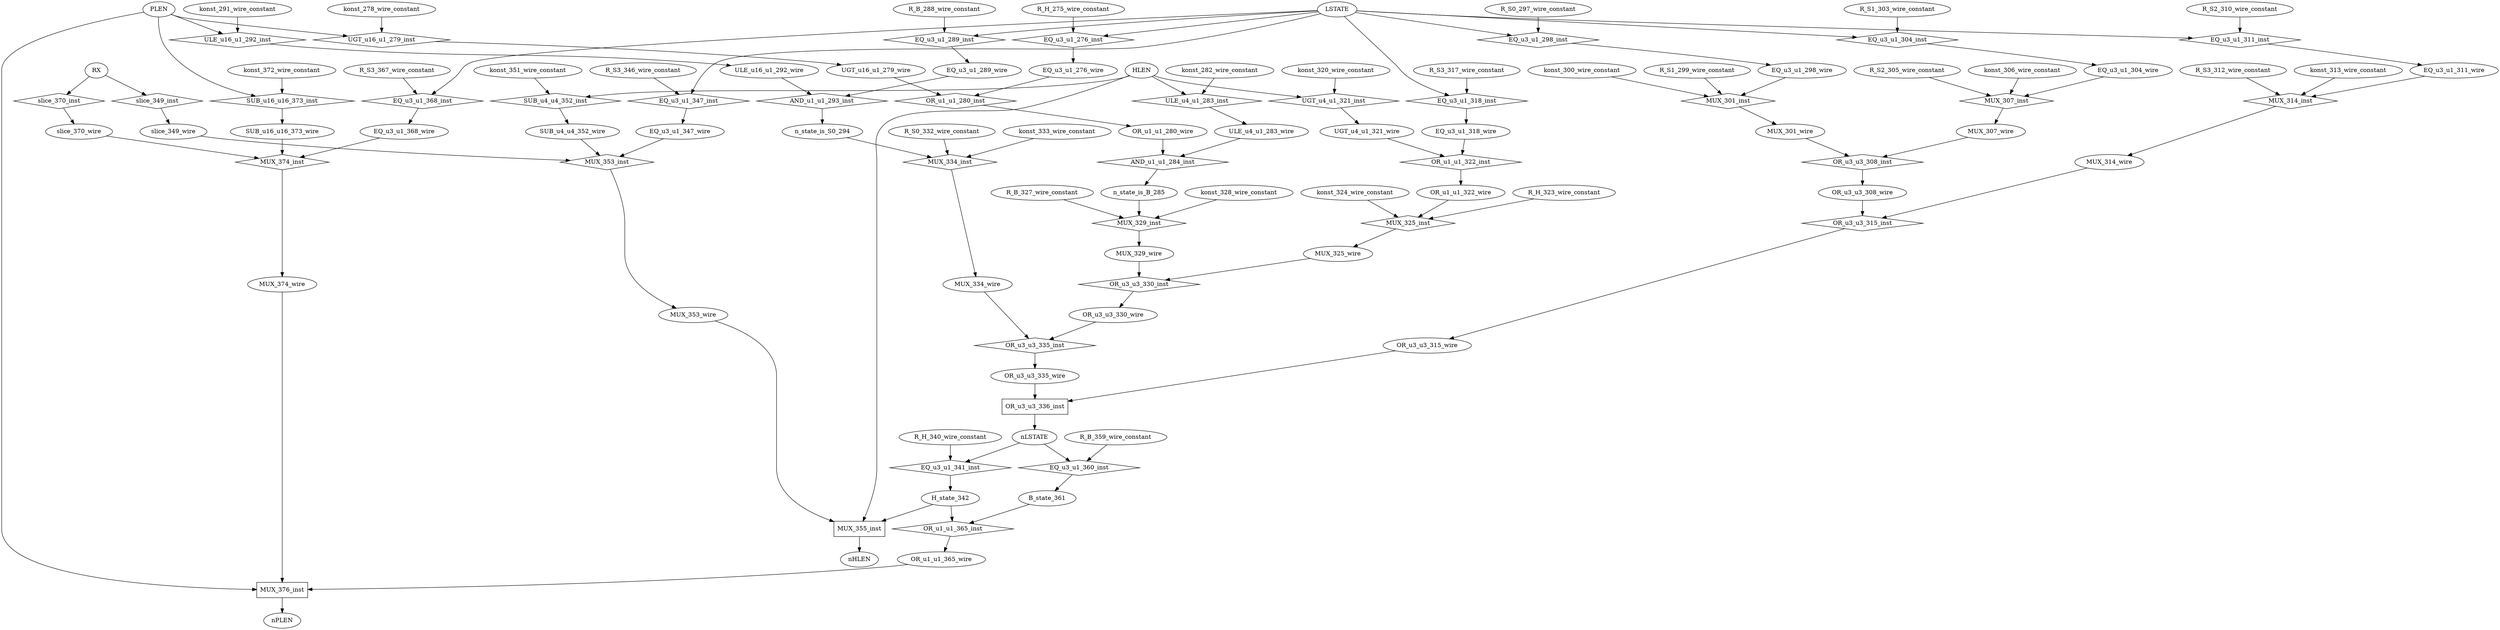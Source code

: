 digraph data_path {
  B_state_361 [shape=ellipse];
  EQ_u3_u1_276_wire [shape=ellipse];
  EQ_u3_u1_289_wire [shape=ellipse];
  EQ_u3_u1_298_wire [shape=ellipse];
  EQ_u3_u1_304_wire [shape=ellipse];
  EQ_u3_u1_311_wire [shape=ellipse];
  EQ_u3_u1_318_wire [shape=ellipse];
  EQ_u3_u1_347_wire [shape=ellipse];
  EQ_u3_u1_368_wire [shape=ellipse];
  H_state_342 [shape=ellipse];
  MUX_301_wire [shape=ellipse];
  MUX_307_wire [shape=ellipse];
  MUX_314_wire [shape=ellipse];
  MUX_325_wire [shape=ellipse];
  MUX_329_wire [shape=ellipse];
  MUX_334_wire [shape=ellipse];
  MUX_353_wire [shape=ellipse];
  MUX_374_wire [shape=ellipse];
  OR_u1_u1_280_wire [shape=ellipse];
  OR_u1_u1_322_wire [shape=ellipse];
  OR_u1_u1_365_wire [shape=ellipse];
  OR_u3_u3_308_wire [shape=ellipse];
  OR_u3_u3_315_wire [shape=ellipse];
  OR_u3_u3_330_wire [shape=ellipse];
  OR_u3_u3_335_wire [shape=ellipse];
  R_B_288_wire_constant [shape=ellipse];
  R_B_327_wire_constant [shape=ellipse];
  R_B_359_wire_constant [shape=ellipse];
  R_H_275_wire_constant [shape=ellipse];
  R_H_323_wire_constant [shape=ellipse];
  R_H_340_wire_constant [shape=ellipse];
  R_S0_297_wire_constant [shape=ellipse];
  R_S0_332_wire_constant [shape=ellipse];
  R_S1_299_wire_constant [shape=ellipse];
  R_S1_303_wire_constant [shape=ellipse];
  R_S2_305_wire_constant [shape=ellipse];
  R_S2_310_wire_constant [shape=ellipse];
  R_S3_312_wire_constant [shape=ellipse];
  R_S3_317_wire_constant [shape=ellipse];
  R_S3_346_wire_constant [shape=ellipse];
  R_S3_367_wire_constant [shape=ellipse];
  SUB_u16_u16_373_wire [shape=ellipse];
  SUB_u4_u4_352_wire [shape=ellipse];
  UGT_u16_u1_279_wire [shape=ellipse];
  UGT_u4_u1_321_wire [shape=ellipse];
  ULE_u16_u1_292_wire [shape=ellipse];
  ULE_u4_u1_283_wire [shape=ellipse];
  konst_278_wire_constant [shape=ellipse];
  konst_282_wire_constant [shape=ellipse];
  konst_291_wire_constant [shape=ellipse];
  konst_300_wire_constant [shape=ellipse];
  konst_306_wire_constant [shape=ellipse];
  konst_313_wire_constant [shape=ellipse];
  konst_320_wire_constant [shape=ellipse];
  konst_324_wire_constant [shape=ellipse];
  konst_328_wire_constant [shape=ellipse];
  konst_333_wire_constant [shape=ellipse];
  konst_351_wire_constant [shape=ellipse];
  konst_372_wire_constant [shape=ellipse];
  n_state_is_B_285 [shape=ellipse];
  n_state_is_S0_294 [shape=ellipse];
  slice_349_wire [shape=ellipse];
  slice_370_wire [shape=ellipse];
  AND_u1_u1_284_inst [shape=diamond];
OR_u1_u1_280_wire  -> AND_u1_u1_284_inst;
ULE_u4_u1_283_wire  -> AND_u1_u1_284_inst;
AND_u1_u1_284_inst -> n_state_is_B_285;
  AND_u1_u1_293_inst [shape=diamond];
EQ_u3_u1_289_wire  -> AND_u1_u1_293_inst;
ULE_u16_u1_292_wire  -> AND_u1_u1_293_inst;
AND_u1_u1_293_inst -> n_state_is_S0_294;
  EQ_u3_u1_276_inst [shape=diamond];
LSTATE  -> EQ_u3_u1_276_inst;
R_H_275_wire_constant  -> EQ_u3_u1_276_inst;
EQ_u3_u1_276_inst -> EQ_u3_u1_276_wire;
  EQ_u3_u1_289_inst [shape=diamond];
LSTATE  -> EQ_u3_u1_289_inst;
R_B_288_wire_constant  -> EQ_u3_u1_289_inst;
EQ_u3_u1_289_inst -> EQ_u3_u1_289_wire;
  EQ_u3_u1_298_inst [shape=diamond];
LSTATE  -> EQ_u3_u1_298_inst;
R_S0_297_wire_constant  -> EQ_u3_u1_298_inst;
EQ_u3_u1_298_inst -> EQ_u3_u1_298_wire;
  EQ_u3_u1_304_inst [shape=diamond];
LSTATE  -> EQ_u3_u1_304_inst;
R_S1_303_wire_constant  -> EQ_u3_u1_304_inst;
EQ_u3_u1_304_inst -> EQ_u3_u1_304_wire;
  EQ_u3_u1_311_inst [shape=diamond];
LSTATE  -> EQ_u3_u1_311_inst;
R_S2_310_wire_constant  -> EQ_u3_u1_311_inst;
EQ_u3_u1_311_inst -> EQ_u3_u1_311_wire;
  EQ_u3_u1_318_inst [shape=diamond];
LSTATE  -> EQ_u3_u1_318_inst;
R_S3_317_wire_constant  -> EQ_u3_u1_318_inst;
EQ_u3_u1_318_inst -> EQ_u3_u1_318_wire;
  EQ_u3_u1_341_inst [shape=diamond];
nLSTATE  -> EQ_u3_u1_341_inst;
R_H_340_wire_constant  -> EQ_u3_u1_341_inst;
EQ_u3_u1_341_inst -> H_state_342;
  EQ_u3_u1_347_inst [shape=diamond];
LSTATE  -> EQ_u3_u1_347_inst;
R_S3_346_wire_constant  -> EQ_u3_u1_347_inst;
EQ_u3_u1_347_inst -> EQ_u3_u1_347_wire;
  EQ_u3_u1_360_inst [shape=diamond];
nLSTATE  -> EQ_u3_u1_360_inst;
R_B_359_wire_constant  -> EQ_u3_u1_360_inst;
EQ_u3_u1_360_inst -> B_state_361;
  EQ_u3_u1_368_inst [shape=diamond];
LSTATE  -> EQ_u3_u1_368_inst;
R_S3_367_wire_constant  -> EQ_u3_u1_368_inst;
EQ_u3_u1_368_inst -> EQ_u3_u1_368_wire;
  MUX_301_inst [shape=diamond];
EQ_u3_u1_298_wire  -> MUX_301_inst;
R_S1_299_wire_constant  -> MUX_301_inst;
konst_300_wire_constant  -> MUX_301_inst;
MUX_301_inst -> MUX_301_wire;
  MUX_307_inst [shape=diamond];
EQ_u3_u1_304_wire  -> MUX_307_inst;
R_S2_305_wire_constant  -> MUX_307_inst;
konst_306_wire_constant  -> MUX_307_inst;
MUX_307_inst -> MUX_307_wire;
  MUX_314_inst [shape=diamond];
EQ_u3_u1_311_wire  -> MUX_314_inst;
R_S3_312_wire_constant  -> MUX_314_inst;
konst_313_wire_constant  -> MUX_314_inst;
MUX_314_inst -> MUX_314_wire;
  MUX_325_inst [shape=diamond];
OR_u1_u1_322_wire  -> MUX_325_inst;
R_H_323_wire_constant  -> MUX_325_inst;
konst_324_wire_constant  -> MUX_325_inst;
MUX_325_inst -> MUX_325_wire;
  MUX_329_inst [shape=diamond];
n_state_is_B_285  -> MUX_329_inst;
R_B_327_wire_constant  -> MUX_329_inst;
konst_328_wire_constant  -> MUX_329_inst;
MUX_329_inst -> MUX_329_wire;
  MUX_334_inst [shape=diamond];
n_state_is_S0_294  -> MUX_334_inst;
R_S0_332_wire_constant  -> MUX_334_inst;
konst_333_wire_constant  -> MUX_334_inst;
MUX_334_inst -> MUX_334_wire;
  MUX_353_inst [shape=diamond];
EQ_u3_u1_347_wire  -> MUX_353_inst;
slice_349_wire  -> MUX_353_inst;
SUB_u4_u4_352_wire  -> MUX_353_inst;
MUX_353_inst -> MUX_353_wire;
  MUX_355_inst [shape=rectangle];
H_state_342  -> MUX_355_inst;
MUX_353_wire  -> MUX_355_inst;
HLEN  -> MUX_355_inst;
MUX_355_inst -> nHLEN;
  MUX_374_inst [shape=diamond];
EQ_u3_u1_368_wire  -> MUX_374_inst;
slice_370_wire  -> MUX_374_inst;
SUB_u16_u16_373_wire  -> MUX_374_inst;
MUX_374_inst -> MUX_374_wire;
  MUX_376_inst [shape=rectangle];
OR_u1_u1_365_wire  -> MUX_376_inst;
MUX_374_wire  -> MUX_376_inst;
PLEN  -> MUX_376_inst;
MUX_376_inst -> nPLEN;
  OR_u1_u1_280_inst [shape=diamond];
EQ_u3_u1_276_wire  -> OR_u1_u1_280_inst;
UGT_u16_u1_279_wire  -> OR_u1_u1_280_inst;
OR_u1_u1_280_inst -> OR_u1_u1_280_wire;
  OR_u1_u1_322_inst [shape=diamond];
EQ_u3_u1_318_wire  -> OR_u1_u1_322_inst;
UGT_u4_u1_321_wire  -> OR_u1_u1_322_inst;
OR_u1_u1_322_inst -> OR_u1_u1_322_wire;
  OR_u1_u1_365_inst [shape=diamond];
B_state_361  -> OR_u1_u1_365_inst;
H_state_342  -> OR_u1_u1_365_inst;
OR_u1_u1_365_inst -> OR_u1_u1_365_wire;
  OR_u3_u3_308_inst [shape=diamond];
MUX_301_wire  -> OR_u3_u3_308_inst;
MUX_307_wire  -> OR_u3_u3_308_inst;
OR_u3_u3_308_inst -> OR_u3_u3_308_wire;
  OR_u3_u3_315_inst [shape=diamond];
OR_u3_u3_308_wire  -> OR_u3_u3_315_inst;
MUX_314_wire  -> OR_u3_u3_315_inst;
OR_u3_u3_315_inst -> OR_u3_u3_315_wire;
  OR_u3_u3_330_inst [shape=diamond];
MUX_325_wire  -> OR_u3_u3_330_inst;
MUX_329_wire  -> OR_u3_u3_330_inst;
OR_u3_u3_330_inst -> OR_u3_u3_330_wire;
  OR_u3_u3_335_inst [shape=diamond];
OR_u3_u3_330_wire  -> OR_u3_u3_335_inst;
MUX_334_wire  -> OR_u3_u3_335_inst;
OR_u3_u3_335_inst -> OR_u3_u3_335_wire;
  OR_u3_u3_336_inst [shape=rectangle];
OR_u3_u3_315_wire  -> OR_u3_u3_336_inst;
OR_u3_u3_335_wire  -> OR_u3_u3_336_inst;
OR_u3_u3_336_inst -> nLSTATE;
  SUB_u16_u16_373_inst [shape=diamond];
PLEN  -> SUB_u16_u16_373_inst;
konst_372_wire_constant  -> SUB_u16_u16_373_inst;
SUB_u16_u16_373_inst -> SUB_u16_u16_373_wire;
  SUB_u4_u4_352_inst [shape=diamond];
HLEN  -> SUB_u4_u4_352_inst;
konst_351_wire_constant  -> SUB_u4_u4_352_inst;
SUB_u4_u4_352_inst -> SUB_u4_u4_352_wire;
  UGT_u16_u1_279_inst [shape=diamond];
PLEN  -> UGT_u16_u1_279_inst;
konst_278_wire_constant  -> UGT_u16_u1_279_inst;
UGT_u16_u1_279_inst -> UGT_u16_u1_279_wire;
  UGT_u4_u1_321_inst [shape=diamond];
HLEN  -> UGT_u4_u1_321_inst;
konst_320_wire_constant  -> UGT_u4_u1_321_inst;
UGT_u4_u1_321_inst -> UGT_u4_u1_321_wire;
  ULE_u16_u1_292_inst [shape=diamond];
PLEN  -> ULE_u16_u1_292_inst;
konst_291_wire_constant  -> ULE_u16_u1_292_inst;
ULE_u16_u1_292_inst -> ULE_u16_u1_292_wire;
  ULE_u4_u1_283_inst [shape=diamond];
HLEN  -> ULE_u4_u1_283_inst;
konst_282_wire_constant  -> ULE_u4_u1_283_inst;
ULE_u4_u1_283_inst -> ULE_u4_u1_283_wire;
  slice_349_inst [shape=diamond];
RX  -> slice_349_inst;
slice_349_inst -> slice_349_wire;
  slice_370_inst [shape=diamond];
RX  -> slice_370_inst;
slice_370_inst -> slice_370_wire;
}
